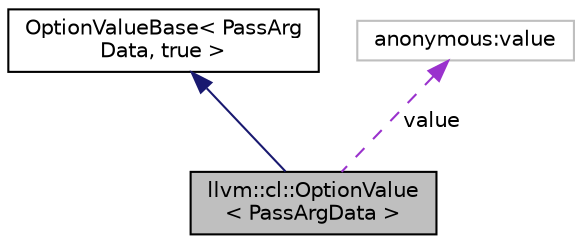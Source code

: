 digraph "llvm::cl::OptionValue&lt; PassArgData &gt;"
{
  bgcolor="transparent";
  edge [fontname="Helvetica",fontsize="10",labelfontname="Helvetica",labelfontsize="10"];
  node [fontname="Helvetica",fontsize="10",shape=record];
  Node2 [label="llvm::cl::OptionValue\l\< PassArgData \>",height=0.2,width=0.4,color="black", fillcolor="grey75", style="filled", fontcolor="black"];
  Node3 -> Node2 [dir="back",color="midnightblue",fontsize="10",style="solid",fontname="Helvetica"];
  Node3 [label="OptionValueBase\< PassArg\lData, true \>",height=0.2,width=0.4,color="black",URL="$classOptionValueBase.html"];
  Node4 -> Node2 [dir="back",color="darkorchid3",fontsize="10",style="dashed",label=" value" ,fontname="Helvetica"];
  Node4 [label="anonymous:value",height=0.2,width=0.4,color="grey75",tooltip="This struct represents the possible data entries in a parsed pass pipeline list. "];
}
